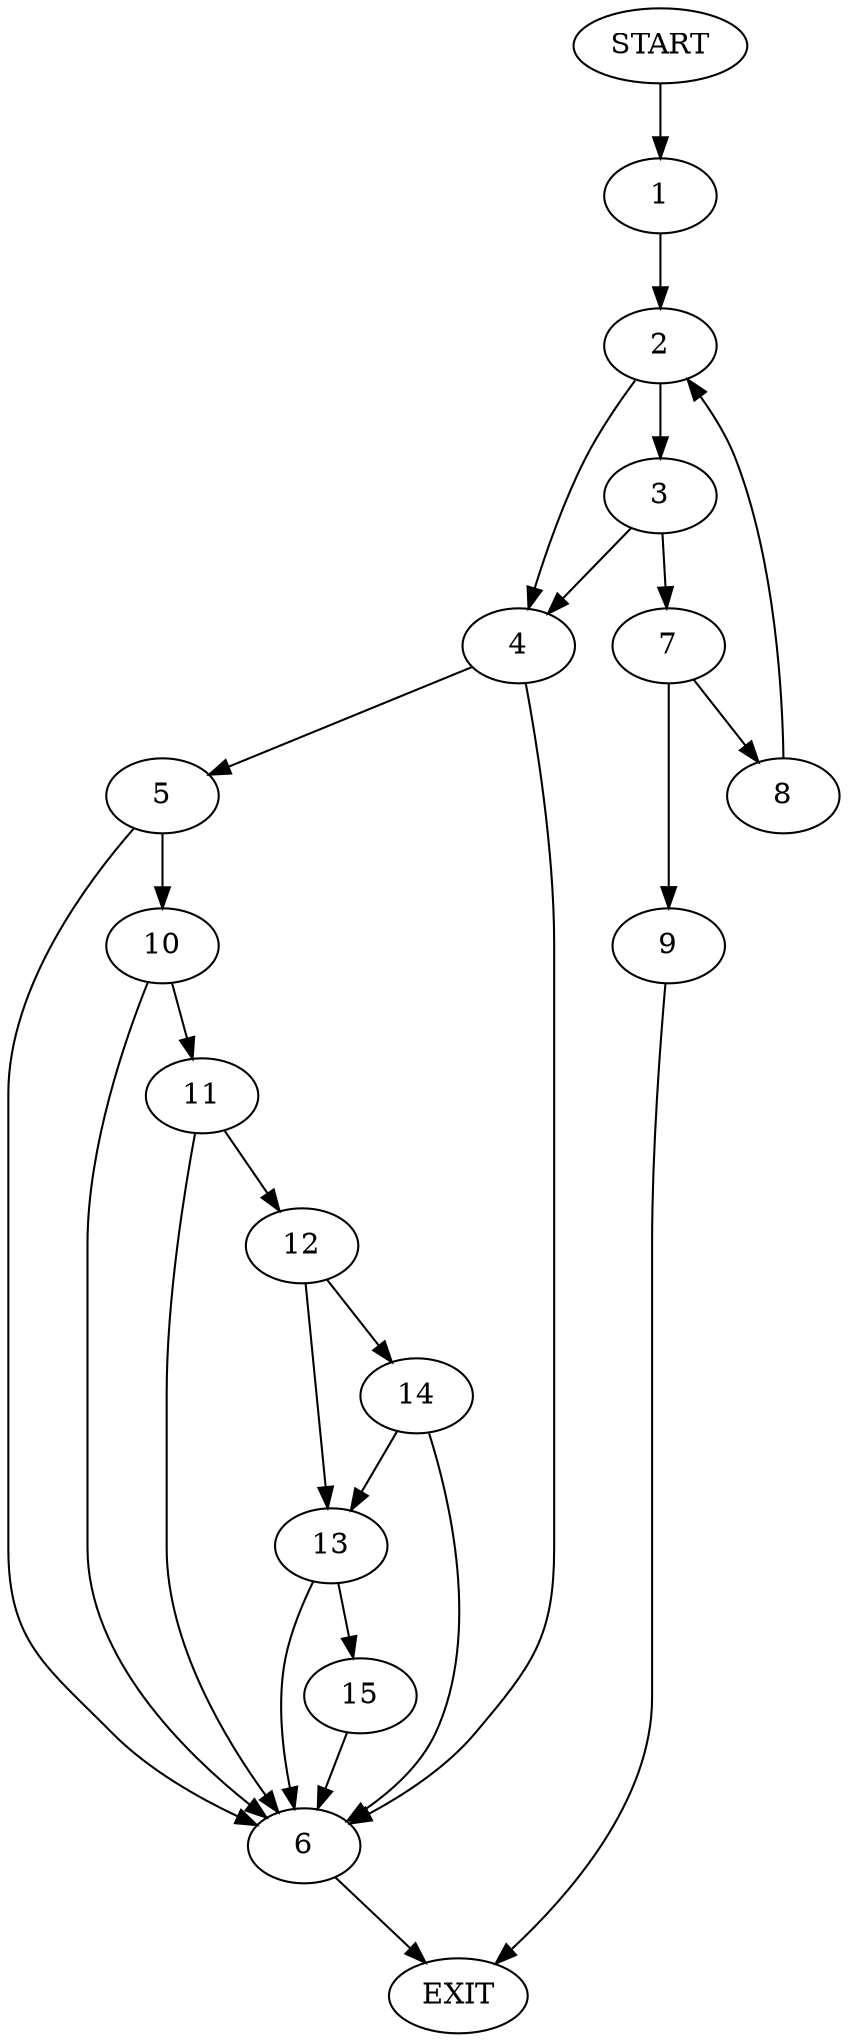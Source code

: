 digraph {
0 [label="START"]
16 [label="EXIT"]
0 -> 1
1 -> 2
2 -> 3
2 -> 4
4 -> 5
4 -> 6
3 -> 4
3 -> 7
7 -> 8
7 -> 9
5 -> 6
5 -> 10
6 -> 16
10 -> 6
10 -> 11
11 -> 6
11 -> 12
12 -> 13
12 -> 14
13 -> 6
13 -> 15
14 -> 6
14 -> 13
15 -> 6
9 -> 16
8 -> 2
}
